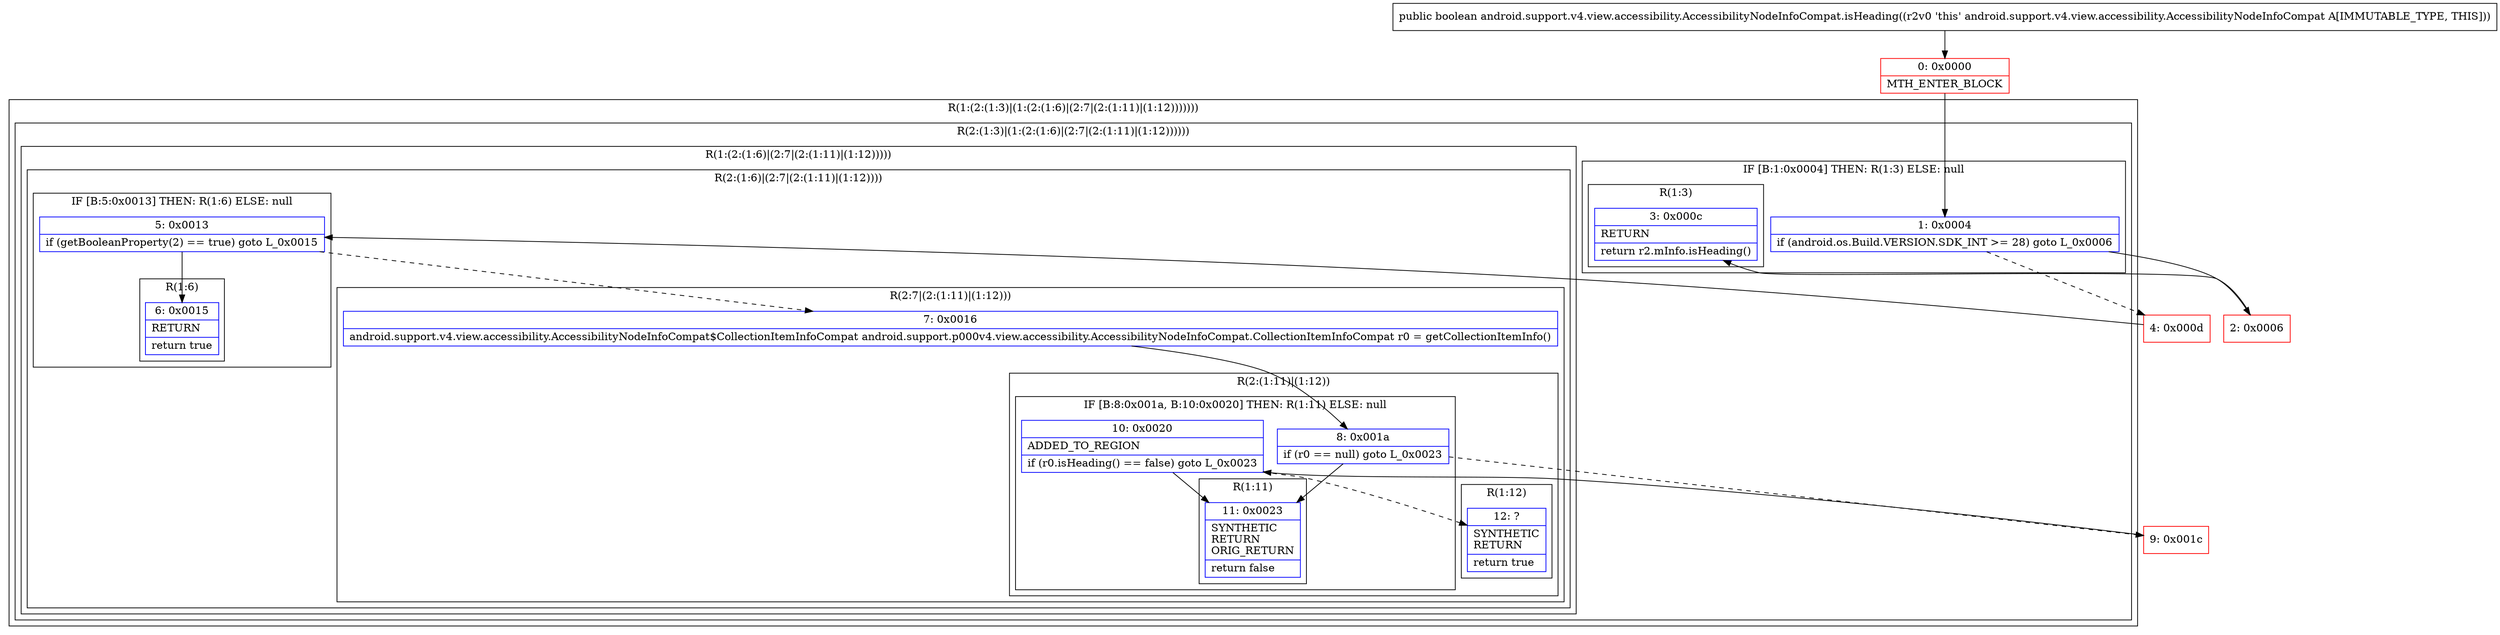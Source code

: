 digraph "CFG forandroid.support.v4.view.accessibility.AccessibilityNodeInfoCompat.isHeading()Z" {
subgraph cluster_Region_862818705 {
label = "R(1:(2:(1:3)|(1:(2:(1:6)|(2:7|(2:(1:11)|(1:12)))))))";
node [shape=record,color=blue];
subgraph cluster_Region_543705155 {
label = "R(2:(1:3)|(1:(2:(1:6)|(2:7|(2:(1:11)|(1:12))))))";
node [shape=record,color=blue];
subgraph cluster_IfRegion_1995276015 {
label = "IF [B:1:0x0004] THEN: R(1:3) ELSE: null";
node [shape=record,color=blue];
Node_1 [shape=record,label="{1\:\ 0x0004|if (android.os.Build.VERSION.SDK_INT \>= 28) goto L_0x0006\l}"];
subgraph cluster_Region_1111634832 {
label = "R(1:3)";
node [shape=record,color=blue];
Node_3 [shape=record,label="{3\:\ 0x000c|RETURN\l|return r2.mInfo.isHeading()\l}"];
}
}
subgraph cluster_Region_494715728 {
label = "R(1:(2:(1:6)|(2:7|(2:(1:11)|(1:12)))))";
node [shape=record,color=blue];
subgraph cluster_Region_2142546668 {
label = "R(2:(1:6)|(2:7|(2:(1:11)|(1:12))))";
node [shape=record,color=blue];
subgraph cluster_IfRegion_1655945715 {
label = "IF [B:5:0x0013] THEN: R(1:6) ELSE: null";
node [shape=record,color=blue];
Node_5 [shape=record,label="{5\:\ 0x0013|if (getBooleanProperty(2) == true) goto L_0x0015\l}"];
subgraph cluster_Region_826202246 {
label = "R(1:6)";
node [shape=record,color=blue];
Node_6 [shape=record,label="{6\:\ 0x0015|RETURN\l|return true\l}"];
}
}
subgraph cluster_Region_1584645879 {
label = "R(2:7|(2:(1:11)|(1:12)))";
node [shape=record,color=blue];
Node_7 [shape=record,label="{7\:\ 0x0016|android.support.v4.view.accessibility.AccessibilityNodeInfoCompat$CollectionItemInfoCompat android.support.p000v4.view.accessibility.AccessibilityNodeInfoCompat.CollectionItemInfoCompat r0 = getCollectionItemInfo()\l}"];
subgraph cluster_Region_1243872178 {
label = "R(2:(1:11)|(1:12))";
node [shape=record,color=blue];
subgraph cluster_IfRegion_1018517611 {
label = "IF [B:8:0x001a, B:10:0x0020] THEN: R(1:11) ELSE: null";
node [shape=record,color=blue];
Node_8 [shape=record,label="{8\:\ 0x001a|if (r0 == null) goto L_0x0023\l}"];
Node_10 [shape=record,label="{10\:\ 0x0020|ADDED_TO_REGION\l|if (r0.isHeading() == false) goto L_0x0023\l}"];
subgraph cluster_Region_270195664 {
label = "R(1:11)";
node [shape=record,color=blue];
Node_11 [shape=record,label="{11\:\ 0x0023|SYNTHETIC\lRETURN\lORIG_RETURN\l|return false\l}"];
}
}
subgraph cluster_Region_1872335873 {
label = "R(1:12)";
node [shape=record,color=blue];
Node_12 [shape=record,label="{12\:\ ?|SYNTHETIC\lRETURN\l|return true\l}"];
}
}
}
}
}
}
}
Node_0 [shape=record,color=red,label="{0\:\ 0x0000|MTH_ENTER_BLOCK\l}"];
Node_2 [shape=record,color=red,label="{2\:\ 0x0006}"];
Node_4 [shape=record,color=red,label="{4\:\ 0x000d}"];
Node_9 [shape=record,color=red,label="{9\:\ 0x001c}"];
MethodNode[shape=record,label="{public boolean android.support.v4.view.accessibility.AccessibilityNodeInfoCompat.isHeading((r2v0 'this' android.support.v4.view.accessibility.AccessibilityNodeInfoCompat A[IMMUTABLE_TYPE, THIS])) }"];
MethodNode -> Node_0;
Node_1 -> Node_2;
Node_1 -> Node_4[style=dashed];
Node_5 -> Node_6;
Node_5 -> Node_7[style=dashed];
Node_7 -> Node_8;
Node_8 -> Node_9[style=dashed];
Node_8 -> Node_11;
Node_10 -> Node_11;
Node_10 -> Node_12[style=dashed];
Node_0 -> Node_1;
Node_2 -> Node_3;
Node_4 -> Node_5;
Node_9 -> Node_10;
}

